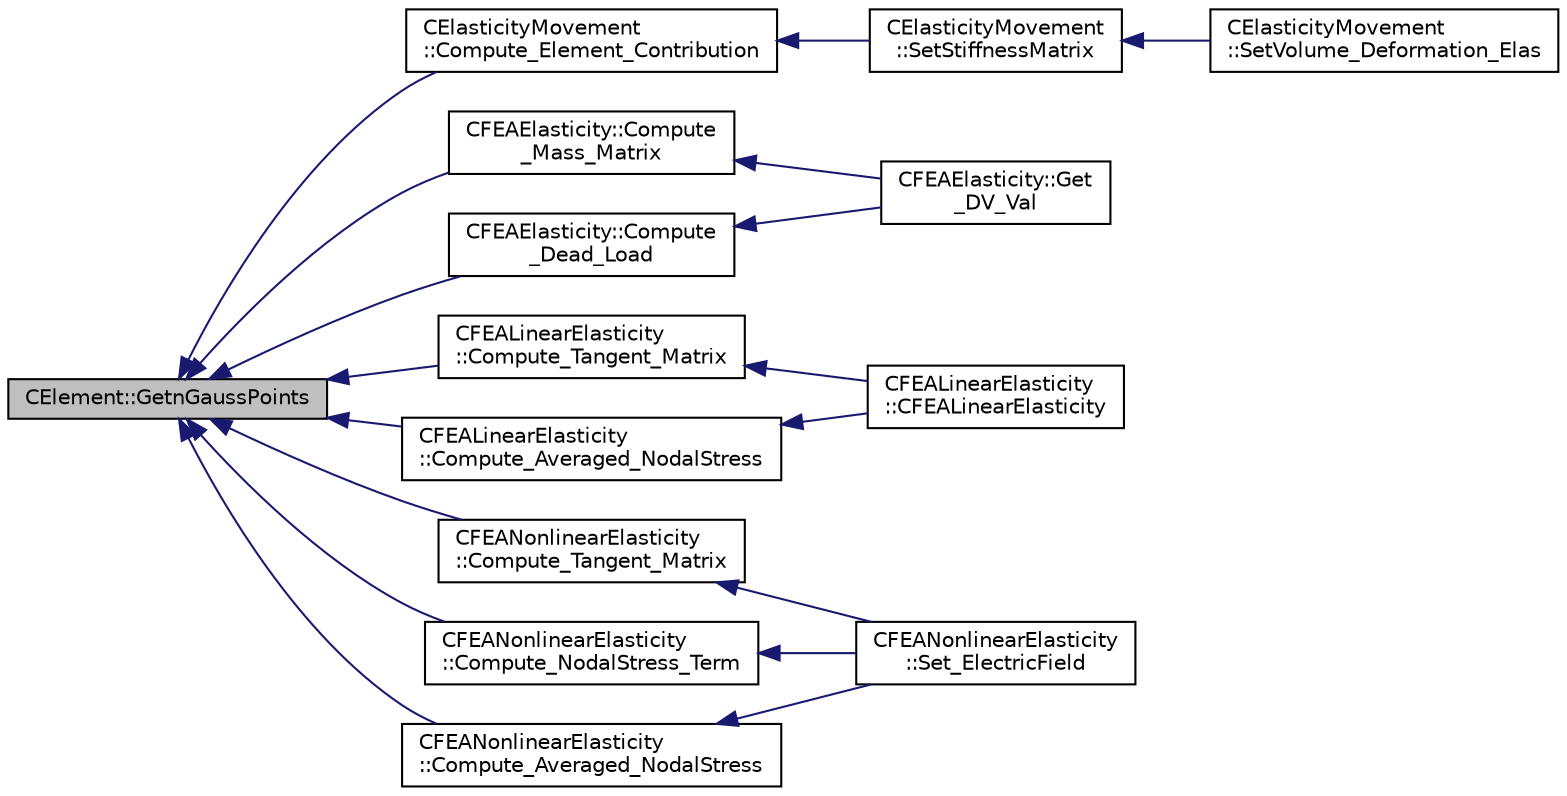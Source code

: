 digraph "CElement::GetnGaussPoints"
{
  edge [fontname="Helvetica",fontsize="10",labelfontname="Helvetica",labelfontsize="10"];
  node [fontname="Helvetica",fontsize="10",shape=record];
  rankdir="LR";
  Node234 [label="CElement::GetnGaussPoints",height=0.2,width=0.4,color="black", fillcolor="grey75", style="filled", fontcolor="black"];
  Node234 -> Node235 [dir="back",color="midnightblue",fontsize="10",style="solid",fontname="Helvetica"];
  Node235 [label="CElasticityMovement\l::Compute_Element_Contribution",height=0.2,width=0.4,color="black", fillcolor="white", style="filled",URL="$class_c_elasticity_movement.html#adc83d302c1cd754eb3415072e41aa9c1",tooltip="Compute the stiffness of the element and the parameters Lambda and Mu. "];
  Node235 -> Node236 [dir="back",color="midnightblue",fontsize="10",style="solid",fontname="Helvetica"];
  Node236 [label="CElasticityMovement\l::SetStiffnessMatrix",height=0.2,width=0.4,color="black", fillcolor="white", style="filled",URL="$class_c_elasticity_movement.html#a7d559792126521cdca7d4ceab1f55984",tooltip="Compute the min and max volume for the stiffness matrix for grid deformation. "];
  Node236 -> Node237 [dir="back",color="midnightblue",fontsize="10",style="solid",fontname="Helvetica"];
  Node237 [label="CElasticityMovement\l::SetVolume_Deformation_Elas",height=0.2,width=0.4,color="black", fillcolor="white", style="filled",URL="$class_c_elasticity_movement.html#a214b75ab52f6238cf321ec5834289b8e",tooltip="Grid deformation using the linear elasticity equations. "];
  Node234 -> Node238 [dir="back",color="midnightblue",fontsize="10",style="solid",fontname="Helvetica"];
  Node238 [label="CFEAElasticity::Compute\l_Mass_Matrix",height=0.2,width=0.4,color="black", fillcolor="white", style="filled",URL="$class_c_f_e_a_elasticity.html#af7b89ff70f92ca16a264fa234c3867d0",tooltip="Build the mass matrix of an element. "];
  Node238 -> Node239 [dir="back",color="midnightblue",fontsize="10",style="solid",fontname="Helvetica"];
  Node239 [label="CFEAElasticity::Get\l_DV_Val",height=0.2,width=0.4,color="black", fillcolor="white", style="filled",URL="$class_c_f_e_a_elasticity.html#a372ed66a01f0545b0a2fe41ef2e3e6c5",tooltip="Get the value of a design variable. "];
  Node234 -> Node240 [dir="back",color="midnightblue",fontsize="10",style="solid",fontname="Helvetica"];
  Node240 [label="CFEAElasticity::Compute\l_Dead_Load",height=0.2,width=0.4,color="black", fillcolor="white", style="filled",URL="$class_c_f_e_a_elasticity.html#a0373b9eb5595a555a57aaf4242dc1fa8",tooltip="Compute the nodal gravity loads for an element. "];
  Node240 -> Node239 [dir="back",color="midnightblue",fontsize="10",style="solid",fontname="Helvetica"];
  Node234 -> Node241 [dir="back",color="midnightblue",fontsize="10",style="solid",fontname="Helvetica"];
  Node241 [label="CFEALinearElasticity\l::Compute_Tangent_Matrix",height=0.2,width=0.4,color="black", fillcolor="white", style="filled",URL="$class_c_f_e_a_linear_elasticity.html#af3fc69e4a168dab7498e4ec0e2ddcb94",tooltip="Build the tangent stiffness matrix of an element. "];
  Node241 -> Node242 [dir="back",color="midnightblue",fontsize="10",style="solid",fontname="Helvetica"];
  Node242 [label="CFEALinearElasticity\l::CFEALinearElasticity",height=0.2,width=0.4,color="black", fillcolor="white", style="filled",URL="$class_c_f_e_a_linear_elasticity.html#afc4e93c9775f406d2d42de15d96a5ab6",tooltip="Default constructor, protected to avoid instantiation without arguments. "];
  Node234 -> Node243 [dir="back",color="midnightblue",fontsize="10",style="solid",fontname="Helvetica"];
  Node243 [label="CFEALinearElasticity\l::Compute_Averaged_NodalStress",height=0.2,width=0.4,color="black", fillcolor="white", style="filled",URL="$class_c_f_e_a_linear_elasticity.html#a2cc48aea4ff625882e1d2d74c9b7366b",tooltip="Compute averaged nodal stresses (for post processing). "];
  Node243 -> Node242 [dir="back",color="midnightblue",fontsize="10",style="solid",fontname="Helvetica"];
  Node234 -> Node244 [dir="back",color="midnightblue",fontsize="10",style="solid",fontname="Helvetica"];
  Node244 [label="CFEANonlinearElasticity\l::Compute_Tangent_Matrix",height=0.2,width=0.4,color="black", fillcolor="white", style="filled",URL="$class_c_f_e_a_nonlinear_elasticity.html#aa3c19d9fd3b94bd3f56dfdbd2092ea30",tooltip="Build the tangent stiffness matrix of an element. "];
  Node244 -> Node245 [dir="back",color="midnightblue",fontsize="10",style="solid",fontname="Helvetica"];
  Node245 [label="CFEANonlinearElasticity\l::Set_ElectricField",height=0.2,width=0.4,color="black", fillcolor="white", style="filled",URL="$class_c_f_e_a_nonlinear_elasticity.html#a96b3b63c3a15e622116f747c6a03ab89",tooltip="Set element electric field. "];
  Node234 -> Node246 [dir="back",color="midnightblue",fontsize="10",style="solid",fontname="Helvetica"];
  Node246 [label="CFEANonlinearElasticity\l::Compute_NodalStress_Term",height=0.2,width=0.4,color="black", fillcolor="white", style="filled",URL="$class_c_f_e_a_nonlinear_elasticity.html#a2b9889b9b500f66aab3183221434c87d",tooltip="Compute the nodal stress terms for an element. "];
  Node246 -> Node245 [dir="back",color="midnightblue",fontsize="10",style="solid",fontname="Helvetica"];
  Node234 -> Node247 [dir="back",color="midnightblue",fontsize="10",style="solid",fontname="Helvetica"];
  Node247 [label="CFEANonlinearElasticity\l::Compute_Averaged_NodalStress",height=0.2,width=0.4,color="black", fillcolor="white", style="filled",URL="$class_c_f_e_a_nonlinear_elasticity.html#a07bc84d420b04c530d1c3240e8014e53",tooltip="Compute averaged nodal stresses (for post processing). "];
  Node247 -> Node245 [dir="back",color="midnightblue",fontsize="10",style="solid",fontname="Helvetica"];
}
